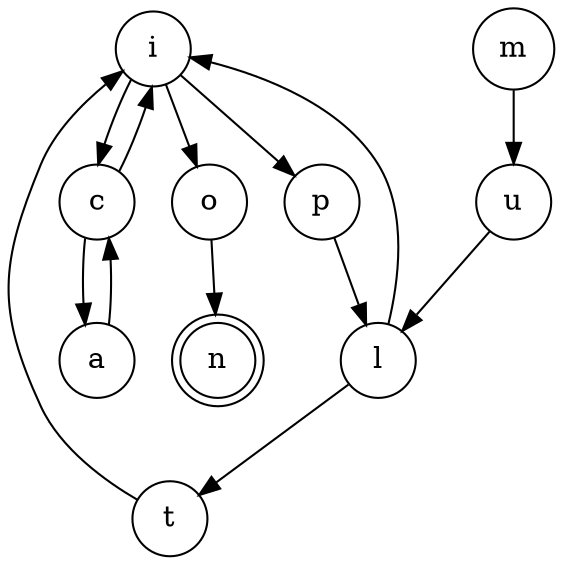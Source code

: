 digraph {   
    node [shape = doublecircle, color = black] n ;
    node [shape = circle];
    node [color= black];
    m -> u -> l -> t -> i -> p -> l -> i -> c -> a -> c -> i -> o -> n;	
}